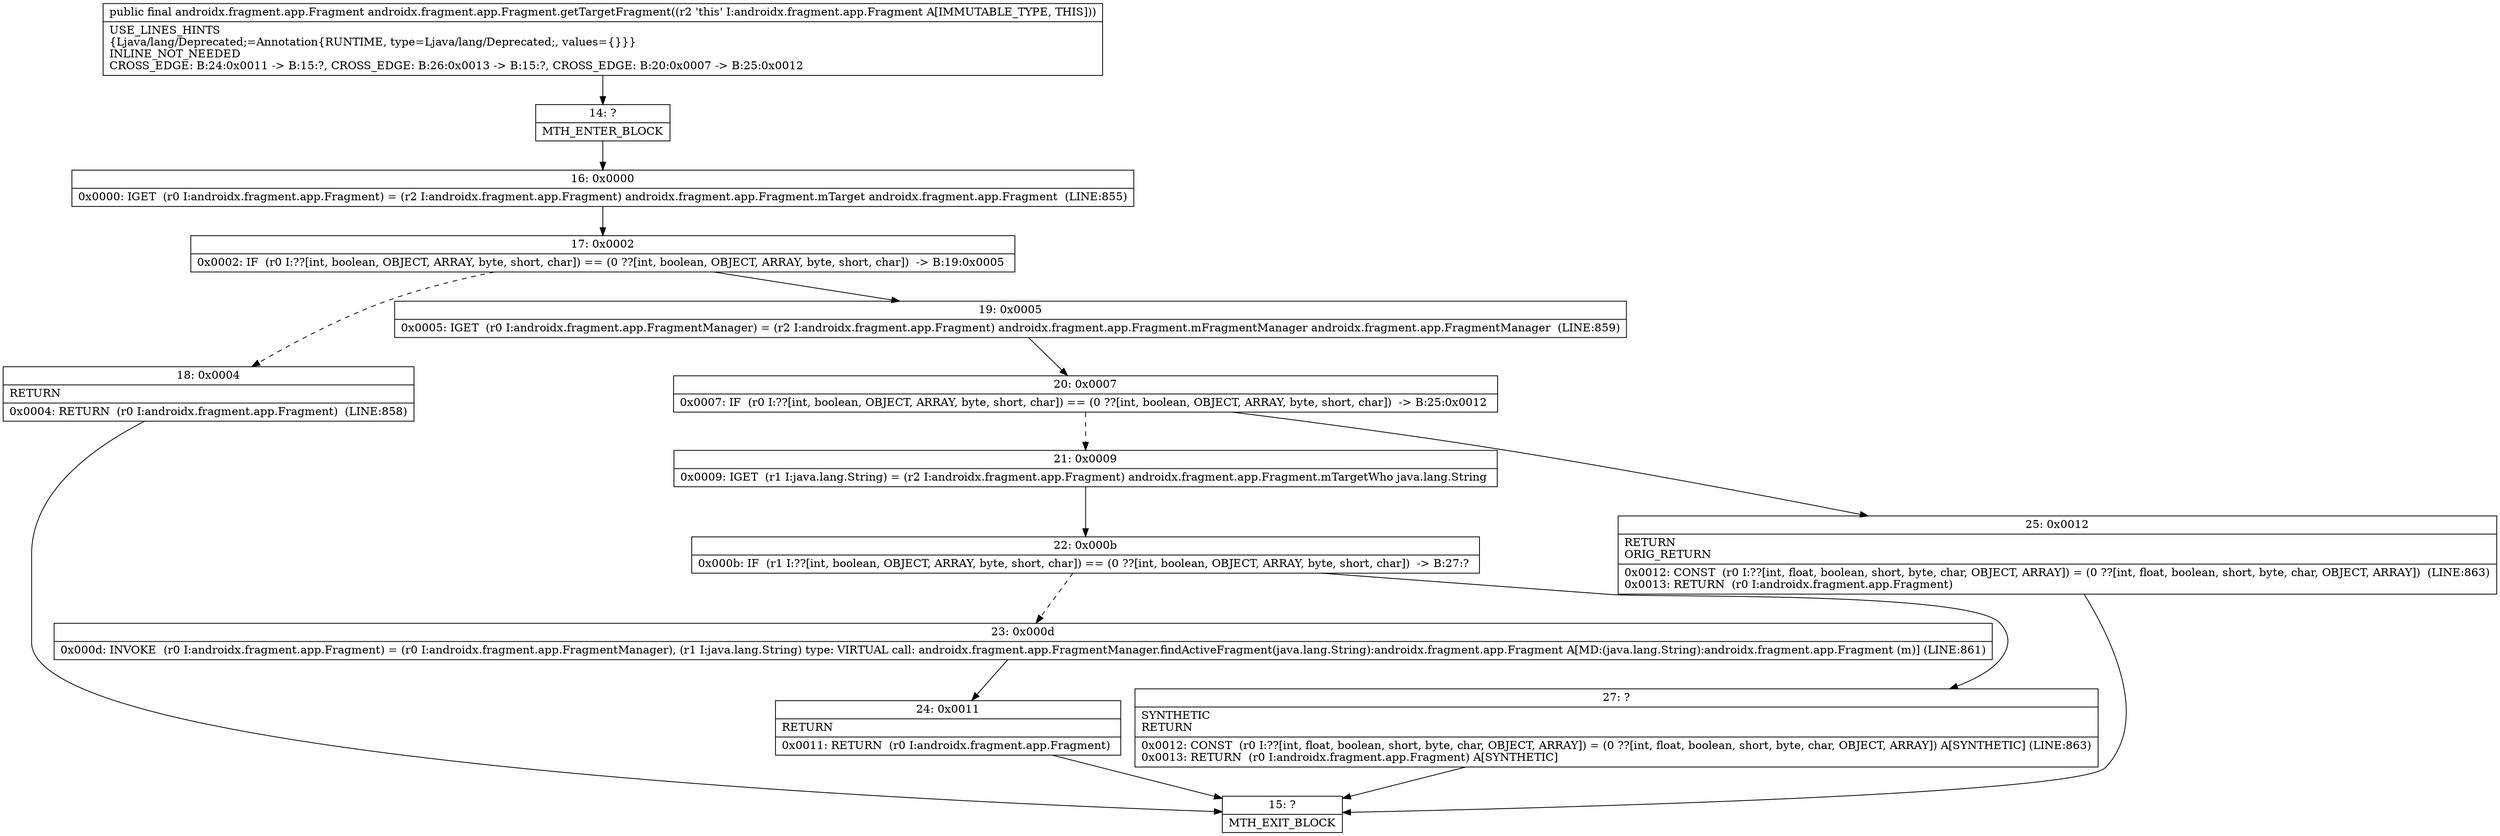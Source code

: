 digraph "CFG forandroidx.fragment.app.Fragment.getTargetFragment()Landroidx\/fragment\/app\/Fragment;" {
Node_14 [shape=record,label="{14\:\ ?|MTH_ENTER_BLOCK\l}"];
Node_16 [shape=record,label="{16\:\ 0x0000|0x0000: IGET  (r0 I:androidx.fragment.app.Fragment) = (r2 I:androidx.fragment.app.Fragment) androidx.fragment.app.Fragment.mTarget androidx.fragment.app.Fragment  (LINE:855)\l}"];
Node_17 [shape=record,label="{17\:\ 0x0002|0x0002: IF  (r0 I:??[int, boolean, OBJECT, ARRAY, byte, short, char]) == (0 ??[int, boolean, OBJECT, ARRAY, byte, short, char])  \-\> B:19:0x0005 \l}"];
Node_18 [shape=record,label="{18\:\ 0x0004|RETURN\l|0x0004: RETURN  (r0 I:androidx.fragment.app.Fragment)  (LINE:858)\l}"];
Node_15 [shape=record,label="{15\:\ ?|MTH_EXIT_BLOCK\l}"];
Node_19 [shape=record,label="{19\:\ 0x0005|0x0005: IGET  (r0 I:androidx.fragment.app.FragmentManager) = (r2 I:androidx.fragment.app.Fragment) androidx.fragment.app.Fragment.mFragmentManager androidx.fragment.app.FragmentManager  (LINE:859)\l}"];
Node_20 [shape=record,label="{20\:\ 0x0007|0x0007: IF  (r0 I:??[int, boolean, OBJECT, ARRAY, byte, short, char]) == (0 ??[int, boolean, OBJECT, ARRAY, byte, short, char])  \-\> B:25:0x0012 \l}"];
Node_21 [shape=record,label="{21\:\ 0x0009|0x0009: IGET  (r1 I:java.lang.String) = (r2 I:androidx.fragment.app.Fragment) androidx.fragment.app.Fragment.mTargetWho java.lang.String \l}"];
Node_22 [shape=record,label="{22\:\ 0x000b|0x000b: IF  (r1 I:??[int, boolean, OBJECT, ARRAY, byte, short, char]) == (0 ??[int, boolean, OBJECT, ARRAY, byte, short, char])  \-\> B:27:? \l}"];
Node_23 [shape=record,label="{23\:\ 0x000d|0x000d: INVOKE  (r0 I:androidx.fragment.app.Fragment) = (r0 I:androidx.fragment.app.FragmentManager), (r1 I:java.lang.String) type: VIRTUAL call: androidx.fragment.app.FragmentManager.findActiveFragment(java.lang.String):androidx.fragment.app.Fragment A[MD:(java.lang.String):androidx.fragment.app.Fragment (m)] (LINE:861)\l}"];
Node_24 [shape=record,label="{24\:\ 0x0011|RETURN\l|0x0011: RETURN  (r0 I:androidx.fragment.app.Fragment) \l}"];
Node_27 [shape=record,label="{27\:\ ?|SYNTHETIC\lRETURN\l|0x0012: CONST  (r0 I:??[int, float, boolean, short, byte, char, OBJECT, ARRAY]) = (0 ??[int, float, boolean, short, byte, char, OBJECT, ARRAY]) A[SYNTHETIC] (LINE:863)\l0x0013: RETURN  (r0 I:androidx.fragment.app.Fragment) A[SYNTHETIC]\l}"];
Node_25 [shape=record,label="{25\:\ 0x0012|RETURN\lORIG_RETURN\l|0x0012: CONST  (r0 I:??[int, float, boolean, short, byte, char, OBJECT, ARRAY]) = (0 ??[int, float, boolean, short, byte, char, OBJECT, ARRAY])  (LINE:863)\l0x0013: RETURN  (r0 I:androidx.fragment.app.Fragment) \l}"];
MethodNode[shape=record,label="{public final androidx.fragment.app.Fragment androidx.fragment.app.Fragment.getTargetFragment((r2 'this' I:androidx.fragment.app.Fragment A[IMMUTABLE_TYPE, THIS]))  | USE_LINES_HINTS\l\{Ljava\/lang\/Deprecated;=Annotation\{RUNTIME, type=Ljava\/lang\/Deprecated;, values=\{\}\}\}\lINLINE_NOT_NEEDED\lCROSS_EDGE: B:24:0x0011 \-\> B:15:?, CROSS_EDGE: B:26:0x0013 \-\> B:15:?, CROSS_EDGE: B:20:0x0007 \-\> B:25:0x0012\l}"];
MethodNode -> Node_14;Node_14 -> Node_16;
Node_16 -> Node_17;
Node_17 -> Node_18[style=dashed];
Node_17 -> Node_19;
Node_18 -> Node_15;
Node_19 -> Node_20;
Node_20 -> Node_21[style=dashed];
Node_20 -> Node_25;
Node_21 -> Node_22;
Node_22 -> Node_23[style=dashed];
Node_22 -> Node_27;
Node_23 -> Node_24;
Node_24 -> Node_15;
Node_27 -> Node_15;
Node_25 -> Node_15;
}

